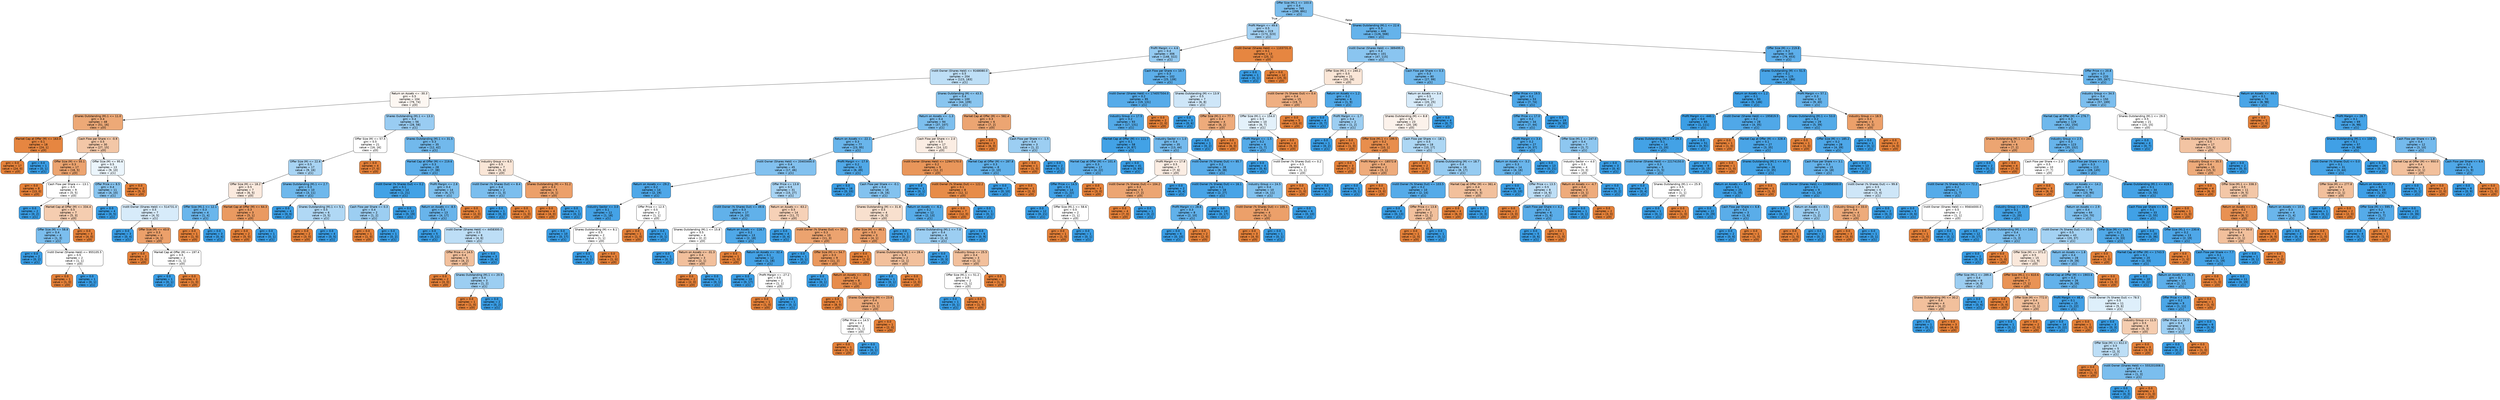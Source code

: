 digraph Tree {
node [shape=box, style="filled, rounded", color="black", fontname="helvetica"] ;
edge [fontname="helvetica"] ;
0 [label="Offer Size (M).1 <= 103.0\ngini = 0.4\nsamples = 765\nvalue = [299, 891]\nclass = y[1]", fillcolor="#7bbeee"] ;
1 [label="Profit Margin <= 49.6\ngini = 0.5\nsamples = 319\nvalue = [173, 323]\nclass = y[1]", fillcolor="#a3d1f3"] ;
0 -> 1 [labeldistance=2.5, labelangle=45, headlabel="True"] ;
2 [label="Profit Margin <= 4.6\ngini = 0.4\nsamples = 306\nvalue = [148, 322]\nclass = y[1]", fillcolor="#94caf1"] ;
1 -> 2 ;
3 [label="Instit Owner (Shares Held) <= 9168080.0\ngini = 0.5\nsamples = 204\nvalue = [123, 183]\nclass = y[1]", fillcolor="#bedff6"] ;
2 -> 3 ;
4 [label="Return on Assets <= -30.3\ngini = 0.5\nsamples = 104\nvalue = [79, 74]\nclass = y[0]", fillcolor="#fdf7f2"] ;
3 -> 4 ;
5 [label="Shares Outstanding (M).1 <= 11.0\ngini = 0.4\nsamples = 48\nvalue = [51, 16]\nclass = y[0]", fillcolor="#eda977"] ;
4 -> 5 ;
6 [label="Market Cap at Offer (M) <= 163.0\ngini = 0.1\nsamples = 18\nvalue = [24, 1]\nclass = y[0]", fillcolor="#e68641"] ;
5 -> 6 ;
7 [label="gini = 0.0\nsamples = 17\nvalue = [24, 0]\nclass = y[0]", fillcolor="#e58139"] ;
6 -> 7 ;
8 [label="gini = 0.0\nsamples = 1\nvalue = [0, 1]\nclass = y[1]", fillcolor="#399de5"] ;
6 -> 8 ;
9 [label="Cash Flow per Share <= -0.9\ngini = 0.5\nsamples = 30\nvalue = [27, 15]\nclass = y[0]", fillcolor="#f3c7a7"] ;
5 -> 9 ;
10 [label="Offer Size (M) <= 55.1\ngini = 0.3\nsamples = 17\nvalue = [18, 5]\nclass = y[0]", fillcolor="#eca470"] ;
9 -> 10 ;
11 [label="gini = 0.0\nsamples = 8\nvalue = [13, 0]\nclass = y[0]", fillcolor="#e58139"] ;
10 -> 11 ;
12 [label="Cash Flow per Share <= -13.1\ngini = 0.5\nsamples = 9\nvalue = [5, 5]\nclass = y[0]", fillcolor="#ffffff"] ;
10 -> 12 ;
13 [label="gini = 0.0\nsamples = 2\nvalue = [0, 2]\nclass = y[1]", fillcolor="#399de5"] ;
12 -> 13 ;
14 [label="Market Cap at Offer (M) <= 334.4\ngini = 0.5\nsamples = 7\nvalue = [5, 3]\nclass = y[0]", fillcolor="#f5cdb0"] ;
12 -> 14 ;
15 [label="Offer Size (M) <= 58.8\ngini = 0.4\nsamples = 4\nvalue = [1, 3]\nclass = y[1]", fillcolor="#7bbeee"] ;
14 -> 15 ;
16 [label="gini = 0.0\nsamples = 2\nvalue = [0, 2]\nclass = y[1]", fillcolor="#399de5"] ;
15 -> 16 ;
17 [label="Instit Owner (Shares Held) <= 955105.5\ngini = 0.5\nsamples = 2\nvalue = [1, 1]\nclass = y[0]", fillcolor="#ffffff"] ;
15 -> 17 ;
18 [label="gini = 0.0\nsamples = 1\nvalue = [1, 0]\nclass = y[0]", fillcolor="#e58139"] ;
17 -> 18 ;
19 [label="gini = 0.0\nsamples = 1\nvalue = [0, 1]\nclass = y[1]", fillcolor="#399de5"] ;
17 -> 19 ;
20 [label="gini = 0.0\nsamples = 3\nvalue = [4, 0]\nclass = y[0]", fillcolor="#e58139"] ;
14 -> 20 ;
21 [label="Offer Size (M) <= 95.6\ngini = 0.5\nsamples = 13\nvalue = [9, 10]\nclass = y[1]", fillcolor="#ebf5fc"] ;
9 -> 21 ;
22 [label="Offer Price <= 8.5\ngini = 0.4\nsamples = 11\nvalue = [4, 10]\nclass = y[1]", fillcolor="#88c4ef"] ;
21 -> 22 ;
23 [label="gini = 0.0\nsamples = 4\nvalue = [0, 5]\nclass = y[1]", fillcolor="#399de5"] ;
22 -> 23 ;
24 [label="Instit Owner (Shares Held) <= 514731.0\ngini = 0.5\nsamples = 7\nvalue = [4, 5]\nclass = y[1]", fillcolor="#d7ebfa"] ;
22 -> 24 ;
25 [label="gini = 0.0\nsamples = 3\nvalue = [0, 4]\nclass = y[1]", fillcolor="#399de5"] ;
24 -> 25 ;
26 [label="Offer Size (M) <= 43.0\ngini = 0.3\nsamples = 4\nvalue = [4, 1]\nclass = y[0]", fillcolor="#eca06a"] ;
24 -> 26 ;
27 [label="gini = 0.0\nsamples = 2\nvalue = [3, 0]\nclass = y[0]", fillcolor="#e58139"] ;
26 -> 27 ;
28 [label="Market Cap at Offer (M) <= 197.4\ngini = 0.5\nsamples = 2\nvalue = [1, 1]\nclass = y[0]", fillcolor="#ffffff"] ;
26 -> 28 ;
29 [label="gini = 0.0\nsamples = 1\nvalue = [0, 1]\nclass = y[1]", fillcolor="#399de5"] ;
28 -> 29 ;
30 [label="gini = 0.0\nsamples = 1\nvalue = [1, 0]\nclass = y[0]", fillcolor="#e58139"] ;
28 -> 30 ;
31 [label="gini = 0.0\nsamples = 2\nvalue = [5, 0]\nclass = y[0]", fillcolor="#e58139"] ;
21 -> 31 ;
32 [label="Shares Outstanding (M).1 <= 13.3\ngini = 0.4\nsamples = 56\nvalue = [28, 58]\nclass = y[1]", fillcolor="#99ccf2"] ;
4 -> 32 ;
33 [label="Offer Size (M) <= 57.5\ngini = 0.5\nsamples = 21\nvalue = [16, 16]\nclass = y[0]", fillcolor="#ffffff"] ;
32 -> 33 ;
34 [label="Offer Size (M) <= 22.6\ngini = 0.5\nsamples = 17\nvalue = [9, 16]\nclass = y[1]", fillcolor="#a8d4f4"] ;
33 -> 34 ;
35 [label="Offer Size (M) <= 18.2\ngini = 0.5\nsamples = 7\nvalue = [6, 5]\nclass = y[0]", fillcolor="#fbeade"] ;
34 -> 35 ;
36 [label="Offer Size (M).1 <= 12.1\ngini = 0.3\nsamples = 4\nvalue = [1, 4]\nclass = y[1]", fillcolor="#6ab6ec"] ;
35 -> 36 ;
37 [label="gini = 0.0\nsamples = 1\nvalue = [1, 0]\nclass = y[0]", fillcolor="#e58139"] ;
36 -> 37 ;
38 [label="gini = 0.0\nsamples = 3\nvalue = [0, 4]\nclass = y[1]", fillcolor="#399de5"] ;
36 -> 38 ;
39 [label="Market Cap at Offer (M) <= 64.3\ngini = 0.3\nsamples = 3\nvalue = [5, 1]\nclass = y[0]", fillcolor="#ea9a61"] ;
35 -> 39 ;
40 [label="gini = 0.0\nsamples = 2\nvalue = [5, 0]\nclass = y[0]", fillcolor="#e58139"] ;
39 -> 40 ;
41 [label="gini = 0.0\nsamples = 1\nvalue = [0, 1]\nclass = y[1]", fillcolor="#399de5"] ;
39 -> 41 ;
42 [label="Shares Outstanding (M).1 <= 2.7\ngini = 0.3\nsamples = 10\nvalue = [3, 11]\nclass = y[1]", fillcolor="#6fb8ec"] ;
34 -> 42 ;
43 [label="gini = 0.0\nsamples = 4\nvalue = [0, 6]\nclass = y[1]", fillcolor="#399de5"] ;
42 -> 43 ;
44 [label="Shares Outstanding (M).1 <= 5.1\ngini = 0.5\nsamples = 6\nvalue = [3, 5]\nclass = y[1]", fillcolor="#b0d8f5"] ;
42 -> 44 ;
45 [label="gini = 0.0\nsamples = 2\nvalue = [3, 0]\nclass = y[0]", fillcolor="#e58139"] ;
44 -> 45 ;
46 [label="gini = 0.0\nsamples = 4\nvalue = [0, 5]\nclass = y[1]", fillcolor="#399de5"] ;
44 -> 46 ;
47 [label="gini = 0.0\nsamples = 4\nvalue = [7, 0]\nclass = y[0]", fillcolor="#e58139"] ;
33 -> 47 ;
48 [label="Shares Outstanding (M).1 <= 31.5\ngini = 0.3\nsamples = 35\nvalue = [12, 42]\nclass = y[1]", fillcolor="#72b9ec"] ;
32 -> 48 ;
49 [label="Market Cap at Offer (M) <= 219.6\ngini = 0.3\nsamples = 28\nvalue = [7, 38]\nclass = y[1]", fillcolor="#5dafea"] ;
48 -> 49 ;
50 [label="Instit Owner (% Shares Out) <= 0.2\ngini = 0.1\nsamples = 14\nvalue = [1, 21]\nclass = y[1]", fillcolor="#42a2e6"] ;
49 -> 50 ;
51 [label="Cash Flow per Share <= 0.3\ngini = 0.4\nsamples = 2\nvalue = [1, 2]\nclass = y[1]", fillcolor="#9ccef2"] ;
50 -> 51 ;
52 [label="gini = 0.0\nsamples = 1\nvalue = [1, 0]\nclass = y[0]", fillcolor="#e58139"] ;
51 -> 52 ;
53 [label="gini = 0.0\nsamples = 1\nvalue = [0, 2]\nclass = y[1]", fillcolor="#399de5"] ;
51 -> 53 ;
54 [label="gini = 0.0\nsamples = 12\nvalue = [0, 19]\nclass = y[1]", fillcolor="#399de5"] ;
50 -> 54 ;
55 [label="Profit Margin <= 2.8\ngini = 0.4\nsamples = 14\nvalue = [6, 17]\nclass = y[1]", fillcolor="#7fc0ee"] ;
49 -> 55 ;
56 [label="Return on Assets <= -8.5\ngini = 0.3\nsamples = 13\nvalue = [4, 17]\nclass = y[1]", fillcolor="#68b4eb"] ;
55 -> 56 ;
57 [label="gini = 0.0\nsamples = 5\nvalue = [0, 11]\nclass = y[1]", fillcolor="#399de5"] ;
56 -> 57 ;
58 [label="Instit Owner (Shares Held) <= 4458300.0\ngini = 0.5\nsamples = 8\nvalue = [4, 6]\nclass = y[1]", fillcolor="#bddef6"] ;
56 -> 58 ;
59 [label="Offer Price <= 14.5\ngini = 0.4\nsamples = 5\nvalue = [4, 2]\nclass = y[0]", fillcolor="#f2c09c"] ;
58 -> 59 ;
60 [label="gini = 0.0\nsamples = 2\nvalue = [3, 0]\nclass = y[0]", fillcolor="#e58139"] ;
59 -> 60 ;
61 [label="Shares Outstanding (M).1 <= 20.9\ngini = 0.4\nsamples = 3\nvalue = [1, 2]\nclass = y[1]", fillcolor="#9ccef2"] ;
59 -> 61 ;
62 [label="gini = 0.0\nsamples = 1\nvalue = [1, 0]\nclass = y[0]", fillcolor="#e58139"] ;
61 -> 62 ;
63 [label="gini = 0.0\nsamples = 2\nvalue = [0, 2]\nclass = y[1]", fillcolor="#399de5"] ;
61 -> 63 ;
64 [label="gini = 0.0\nsamples = 3\nvalue = [0, 4]\nclass = y[1]", fillcolor="#399de5"] ;
58 -> 64 ;
65 [label="gini = 0.0\nsamples = 1\nvalue = [2, 0]\nclass = y[0]", fillcolor="#e58139"] ;
55 -> 65 ;
66 [label="Industry Group <= 6.5\ngini = 0.5\nsamples = 7\nvalue = [5, 4]\nclass = y[0]", fillcolor="#fae6d7"] ;
48 -> 66 ;
67 [label="Instit Owner (% Shares Out) <= 8.4\ngini = 0.4\nsamples = 2\nvalue = [1, 3]\nclass = y[1]", fillcolor="#7bbeee"] ;
66 -> 67 ;
68 [label="gini = 0.0\nsamples = 1\nvalue = [0, 3]\nclass = y[1]", fillcolor="#399de5"] ;
67 -> 68 ;
69 [label="gini = 0.0\nsamples = 1\nvalue = [1, 0]\nclass = y[0]", fillcolor="#e58139"] ;
67 -> 69 ;
70 [label="Shares Outstanding (M) <= 51.2\ngini = 0.3\nsamples = 5\nvalue = [4, 1]\nclass = y[0]", fillcolor="#eca06a"] ;
66 -> 70 ;
71 [label="gini = 0.0\nsamples = 4\nvalue = [4, 0]\nclass = y[0]", fillcolor="#e58139"] ;
70 -> 71 ;
72 [label="gini = 0.0\nsamples = 1\nvalue = [0, 1]\nclass = y[1]", fillcolor="#399de5"] ;
70 -> 72 ;
73 [label="Shares Outstanding (M) <= 43.5\ngini = 0.4\nsamples = 100\nvalue = [44, 109]\nclass = y[1]", fillcolor="#89c5ef"] ;
3 -> 73 ;
74 [label="Return on Assets <= -1.3\ngini = 0.4\nsamples = 94\nvalue = [37, 107]\nclass = y[1]", fillcolor="#7dbfee"] ;
73 -> 74 ;
75 [label="Return on Assets <= -22.1\ngini = 0.3\nsamples = 77\nvalue = [23, 95]\nclass = y[1]", fillcolor="#69b5eb"] ;
74 -> 75 ;
76 [label="Instit Owner (Shares Held) <= 20403400.0\ngini = 0.4\nsamples = 45\nvalue = [17, 46]\nclass = y[1]", fillcolor="#82c1ef"] ;
75 -> 76 ;
77 [label="Return on Assets <= -29.2\ngini = 0.2\nsamples = 14\nvalue = [2, 19]\nclass = y[1]", fillcolor="#4ea7e8"] ;
76 -> 77 ;
78 [label="Industry Sector <= 3.0\ngini = 0.1\nsamples = 12\nvalue = [1, 18]\nclass = y[1]", fillcolor="#44a2e6"] ;
77 -> 78 ;
79 [label="gini = 0.0\nsamples = 10\nvalue = [0, 17]\nclass = y[1]", fillcolor="#399de5"] ;
78 -> 79 ;
80 [label="Shares Outstanding (M) <= 8.1\ngini = 0.5\nsamples = 2\nvalue = [1, 1]\nclass = y[0]", fillcolor="#ffffff"] ;
78 -> 80 ;
81 [label="gini = 0.0\nsamples = 1\nvalue = [0, 1]\nclass = y[1]", fillcolor="#399de5"] ;
80 -> 81 ;
82 [label="gini = 0.0\nsamples = 1\nvalue = [1, 0]\nclass = y[0]", fillcolor="#e58139"] ;
80 -> 82 ;
83 [label="Offer Price <= 12.5\ngini = 0.5\nsamples = 2\nvalue = [1, 1]\nclass = y[0]", fillcolor="#ffffff"] ;
77 -> 83 ;
84 [label="gini = 0.0\nsamples = 1\nvalue = [1, 0]\nclass = y[0]", fillcolor="#e58139"] ;
83 -> 84 ;
85 [label="gini = 0.0\nsamples = 1\nvalue = [0, 1]\nclass = y[1]", fillcolor="#399de5"] ;
83 -> 85 ;
86 [label="Offer Price <= 13.8\ngini = 0.5\nsamples = 31\nvalue = [15, 27]\nclass = y[1]", fillcolor="#a7d3f3"] ;
76 -> 86 ;
87 [label="Instit Owner (% Shares Out) <= 49.6\ngini = 0.3\nsamples = 17\nvalue = [4, 20]\nclass = y[1]", fillcolor="#61b1ea"] ;
86 -> 87 ;
88 [label="Shares Outstanding (M).1 <= 15.8\ngini = 0.5\nsamples = 4\nvalue = [2, 2]\nclass = y[0]", fillcolor="#ffffff"] ;
87 -> 88 ;
89 [label="gini = 0.0\nsamples = 1\nvalue = [0, 1]\nclass = y[1]", fillcolor="#399de5"] ;
88 -> 89 ;
90 [label="Return on Assets <= -31.3\ngini = 0.4\nsamples = 3\nvalue = [2, 1]\nclass = y[0]", fillcolor="#f2c09c"] ;
88 -> 90 ;
91 [label="gini = 0.0\nsamples = 2\nvalue = [2, 0]\nclass = y[0]", fillcolor="#e58139"] ;
90 -> 91 ;
92 [label="gini = 0.0\nsamples = 1\nvalue = [0, 1]\nclass = y[1]", fillcolor="#399de5"] ;
90 -> 92 ;
93 [label="Return on Assets <= -116.7\ngini = 0.2\nsamples = 13\nvalue = [2, 18]\nclass = y[1]", fillcolor="#4fa8e8"] ;
87 -> 93 ;
94 [label="gini = 0.0\nsamples = 1\nvalue = [1, 0]\nclass = y[0]", fillcolor="#e58139"] ;
93 -> 94 ;
95 [label="Return on Assets <= -32.4\ngini = 0.1\nsamples = 12\nvalue = [1, 18]\nclass = y[1]", fillcolor="#44a2e6"] ;
93 -> 95 ;
96 [label="gini = 0.0\nsamples = 10\nvalue = [0, 17]\nclass = y[1]", fillcolor="#399de5"] ;
95 -> 96 ;
97 [label="Profit Margin <= -27.2\ngini = 0.5\nsamples = 2\nvalue = [1, 1]\nclass = y[0]", fillcolor="#ffffff"] ;
95 -> 97 ;
98 [label="gini = 0.0\nsamples = 1\nvalue = [1, 0]\nclass = y[0]", fillcolor="#e58139"] ;
97 -> 98 ;
99 [label="gini = 0.0\nsamples = 1\nvalue = [0, 1]\nclass = y[1]", fillcolor="#399de5"] ;
97 -> 99 ;
100 [label="Return on Assets <= -63.2\ngini = 0.5\nsamples = 14\nvalue = [11, 7]\nclass = y[0]", fillcolor="#f6d1b7"] ;
86 -> 100 ;
101 [label="gini = 0.0\nsamples = 4\nvalue = [0, 4]\nclass = y[1]", fillcolor="#399de5"] ;
100 -> 101 ;
102 [label="Instit Owner (% Shares Out) <= 39.2\ngini = 0.3\nsamples = 10\nvalue = [11, 3]\nclass = y[0]", fillcolor="#eca36f"] ;
100 -> 102 ;
103 [label="gini = 0.0\nsamples = 1\nvalue = [0, 1]\nclass = y[1]", fillcolor="#399de5"] ;
102 -> 103 ;
104 [label="Offer Size (M) <= 54.7\ngini = 0.3\nsamples = 9\nvalue = [11, 2]\nclass = y[0]", fillcolor="#ea985d"] ;
102 -> 104 ;
105 [label="gini = 0.0\nsamples = 1\nvalue = [0, 1]\nclass = y[1]", fillcolor="#399de5"] ;
104 -> 105 ;
106 [label="Return on Assets <= -28.2\ngini = 0.2\nsamples = 8\nvalue = [11, 1]\nclass = y[0]", fillcolor="#e78c4b"] ;
104 -> 106 ;
107 [label="gini = 0.0\nsamples = 5\nvalue = [8, 0]\nclass = y[0]", fillcolor="#e58139"] ;
106 -> 107 ;
108 [label="Shares Outstanding (M) <= 23.6\ngini = 0.4\nsamples = 3\nvalue = [3, 1]\nclass = y[0]", fillcolor="#eeab7b"] ;
106 -> 108 ;
109 [label="Offer Price <= 14.5\ngini = 0.5\nsamples = 2\nvalue = [1, 1]\nclass = y[0]", fillcolor="#ffffff"] ;
108 -> 109 ;
110 [label="gini = 0.0\nsamples = 1\nvalue = [1, 0]\nclass = y[0]", fillcolor="#e58139"] ;
109 -> 110 ;
111 [label="gini = 0.0\nsamples = 1\nvalue = [0, 1]\nclass = y[1]", fillcolor="#399de5"] ;
109 -> 111 ;
112 [label="gini = 0.0\nsamples = 1\nvalue = [2, 0]\nclass = y[0]", fillcolor="#e58139"] ;
108 -> 112 ;
113 [label="Profit Margin <= -17.9\ngini = 0.2\nsamples = 32\nvalue = [6, 49]\nclass = y[1]", fillcolor="#51a9e8"] ;
75 -> 113 ;
114 [label="gini = 0.0\nsamples = 16\nvalue = [0, 33]\nclass = y[1]", fillcolor="#399de5"] ;
113 -> 114 ;
115 [label="Cash Flow per Share <= -0.1\ngini = 0.4\nsamples = 16\nvalue = [6, 16]\nclass = y[1]", fillcolor="#83c2ef"] ;
113 -> 115 ;
116 [label="Shares Outstanding (M) <= 31.8\ngini = 0.5\nsamples = 4\nvalue = [4, 3]\nclass = y[0]", fillcolor="#f8e0ce"] ;
115 -> 116 ;
117 [label="Offer Size (M) <= 46.1\ngini = 0.3\nsamples = 3\nvalue = [4, 1]\nclass = y[0]", fillcolor="#eca06a"] ;
116 -> 117 ;
118 [label="gini = 0.0\nsamples = 1\nvalue = [2, 0]\nclass = y[0]", fillcolor="#e58139"] ;
117 -> 118 ;
119 [label="Shares Outstanding (M).1 <= 28.4\ngini = 0.4\nsamples = 2\nvalue = [2, 1]\nclass = y[0]", fillcolor="#f2c09c"] ;
117 -> 119 ;
120 [label="gini = 0.0\nsamples = 1\nvalue = [0, 1]\nclass = y[1]", fillcolor="#399de5"] ;
119 -> 120 ;
121 [label="gini = 0.0\nsamples = 1\nvalue = [2, 0]\nclass = y[0]", fillcolor="#e58139"] ;
119 -> 121 ;
122 [label="gini = 0.0\nsamples = 1\nvalue = [0, 2]\nclass = y[1]", fillcolor="#399de5"] ;
116 -> 122 ;
123 [label="Return on Assets <= -6.2\ngini = 0.2\nsamples = 12\nvalue = [2, 13]\nclass = y[1]", fillcolor="#57ace9"] ;
115 -> 123 ;
124 [label="Shares Outstanding (M).1 <= 7.0\ngini = 0.4\nsamples = 6\nvalue = [2, 4]\nclass = y[1]", fillcolor="#9ccef2"] ;
123 -> 124 ;
125 [label="gini = 0.0\nsamples = 3\nvalue = [0, 3]\nclass = y[1]", fillcolor="#399de5"] ;
124 -> 125 ;
126 [label="Industry Group <= 25.5\ngini = 0.4\nsamples = 3\nvalue = [2, 1]\nclass = y[0]", fillcolor="#f2c09c"] ;
124 -> 126 ;
127 [label="Offer Size (M).1 <= 51.2\ngini = 0.5\nsamples = 2\nvalue = [1, 1]\nclass = y[0]", fillcolor="#ffffff"] ;
126 -> 127 ;
128 [label="gini = 0.0\nsamples = 1\nvalue = [0, 1]\nclass = y[1]", fillcolor="#399de5"] ;
127 -> 128 ;
129 [label="gini = 0.0\nsamples = 1\nvalue = [1, 0]\nclass = y[0]", fillcolor="#e58139"] ;
127 -> 129 ;
130 [label="gini = 0.0\nsamples = 1\nvalue = [1, 0]\nclass = y[0]", fillcolor="#e58139"] ;
126 -> 130 ;
131 [label="gini = 0.0\nsamples = 6\nvalue = [0, 9]\nclass = y[1]", fillcolor="#399de5"] ;
123 -> 131 ;
132 [label="Cash Flow per Share <= 2.0\ngini = 0.5\nsamples = 17\nvalue = [14, 12]\nclass = y[0]", fillcolor="#fbede3"] ;
74 -> 132 ;
133 [label="Instit Owner (Shares Held) <= 12947170.0\ngini = 0.2\nsamples = 9\nvalue = [12, 2]\nclass = y[0]", fillcolor="#e9965a"] ;
132 -> 133 ;
134 [label="gini = 0.0\nsamples = 1\nvalue = [0, 1]\nclass = y[1]", fillcolor="#399de5"] ;
133 -> 134 ;
135 [label="Instit Owner (% Shares Out) <= 122.2\ngini = 0.1\nsamples = 8\nvalue = [12, 1]\nclass = y[0]", fillcolor="#e78c49"] ;
133 -> 135 ;
136 [label="gini = 0.0\nsamples = 7\nvalue = [12, 0]\nclass = y[0]", fillcolor="#e58139"] ;
135 -> 136 ;
137 [label="gini = 0.0\nsamples = 1\nvalue = [0, 1]\nclass = y[1]", fillcolor="#399de5"] ;
135 -> 137 ;
138 [label="Market Cap at Offer (M) <= 287.8\ngini = 0.3\nsamples = 8\nvalue = [2, 10]\nclass = y[1]", fillcolor="#61b1ea"] ;
132 -> 138 ;
139 [label="gini = 0.0\nsamples = 7\nvalue = [0, 10]\nclass = y[1]", fillcolor="#399de5"] ;
138 -> 139 ;
140 [label="gini = 0.0\nsamples = 1\nvalue = [2, 0]\nclass = y[0]", fillcolor="#e58139"] ;
138 -> 140 ;
141 [label="Market Cap at Offer (M) <= 582.4\ngini = 0.3\nsamples = 6\nvalue = [7, 2]\nclass = y[0]", fillcolor="#eca572"] ;
73 -> 141 ;
142 [label="gini = 0.0\nsamples = 3\nvalue = [6, 0]\nclass = y[0]", fillcolor="#e58139"] ;
141 -> 142 ;
143 [label="Cash Flow per Share <= -1.5\ngini = 0.4\nsamples = 3\nvalue = [1, 2]\nclass = y[1]", fillcolor="#9ccef2"] ;
141 -> 143 ;
144 [label="gini = 0.0\nsamples = 1\nvalue = [1, 0]\nclass = y[0]", fillcolor="#e58139"] ;
143 -> 144 ;
145 [label="gini = 0.0\nsamples = 2\nvalue = [0, 2]\nclass = y[1]", fillcolor="#399de5"] ;
143 -> 145 ;
146 [label="Cash Flow per Share <= 10.7\ngini = 0.3\nsamples = 102\nvalue = [25, 139]\nclass = y[1]", fillcolor="#5dafea"] ;
2 -> 146 ;
147 [label="Instit Owner (Shares Held) <= 174057504.0\ngini = 0.2\nsamples = 95\nvalue = [19, 131]\nclass = y[1]", fillcolor="#56abe9"] ;
146 -> 147 ;
148 [label="Industry Group <= 17.5\ngini = 0.2\nsamples = 93\nvalue = [17, 131]\nclass = y[1]", fillcolor="#53aae8"] ;
147 -> 148 ;
149 [label="Market Cap at Offer (M) <= 111.7\ngini = 0.1\nsamples = 58\nvalue = [4, 87]\nclass = y[1]", fillcolor="#42a2e6"] ;
148 -> 149 ;
150 [label="Market Cap at Offer (M) <= 101.4\ngini = 0.3\nsamples = 17\nvalue = [4, 22]\nclass = y[1]", fillcolor="#5dafea"] ;
149 -> 150 ;
151 [label="Offer Price <= 14.5\ngini = 0.1\nsamples = 14\nvalue = [1, 22]\nclass = y[1]", fillcolor="#42a1e6"] ;
150 -> 151 ;
152 [label="gini = 0.0\nsamples = 12\nvalue = [0, 21]\nclass = y[1]", fillcolor="#399de5"] ;
151 -> 152 ;
153 [label="Offer Size (M).1 <= 58.6\ngini = 0.5\nsamples = 2\nvalue = [1, 1]\nclass = y[0]", fillcolor="#ffffff"] ;
151 -> 153 ;
154 [label="gini = 0.0\nsamples = 1\nvalue = [1, 0]\nclass = y[0]", fillcolor="#e58139"] ;
153 -> 154 ;
155 [label="gini = 0.0\nsamples = 1\nvalue = [0, 1]\nclass = y[1]", fillcolor="#399de5"] ;
153 -> 155 ;
156 [label="gini = 0.0\nsamples = 3\nvalue = [3, 0]\nclass = y[0]", fillcolor="#e58139"] ;
150 -> 156 ;
157 [label="gini = 0.0\nsamples = 41\nvalue = [0, 65]\nclass = y[1]", fillcolor="#399de5"] ;
149 -> 157 ;
158 [label="Industry Sector <= 1.0\ngini = 0.4\nsamples = 35\nvalue = [13, 44]\nclass = y[1]", fillcolor="#74baed"] ;
148 -> 158 ;
159 [label="Profit Margin <= 17.8\ngini = 0.5\nsamples = 7\nvalue = [7, 6]\nclass = y[0]", fillcolor="#fbede3"] ;
158 -> 159 ;
160 [label="Instit Owner (% Shares Out) <= 104.2\ngini = 0.3\nsamples = 5\nvalue = [7, 2]\nclass = y[0]", fillcolor="#eca572"] ;
159 -> 160 ;
161 [label="gini = 0.0\nsamples = 4\nvalue = [7, 0]\nclass = y[0]", fillcolor="#e58139"] ;
160 -> 161 ;
162 [label="gini = 0.0\nsamples = 1\nvalue = [0, 2]\nclass = y[1]", fillcolor="#399de5"] ;
160 -> 162 ;
163 [label="gini = 0.0\nsamples = 2\nvalue = [0, 4]\nclass = y[1]", fillcolor="#399de5"] ;
159 -> 163 ;
164 [label="Instit Owner (% Shares Out) <= 85.7\ngini = 0.2\nsamples = 28\nvalue = [6, 38]\nclass = y[1]", fillcolor="#58ace9"] ;
158 -> 164 ;
165 [label="Instit Owner (% Shares Out) <= 16.1\ngini = 0.1\nsamples = 18\nvalue = [2, 27]\nclass = y[1]", fillcolor="#48a4e7"] ;
164 -> 165 ;
166 [label="Profit Margin <= 28.6\ngini = 0.3\nsamples = 8\nvalue = [2, 10]\nclass = y[1]", fillcolor="#61b1ea"] ;
165 -> 166 ;
167 [label="gini = 0.0\nsamples = 6\nvalue = [0, 10]\nclass = y[1]", fillcolor="#399de5"] ;
166 -> 167 ;
168 [label="gini = 0.0\nsamples = 2\nvalue = [2, 0]\nclass = y[0]", fillcolor="#e58139"] ;
166 -> 168 ;
169 [label="gini = 0.0\nsamples = 10\nvalue = [0, 17]\nclass = y[1]", fillcolor="#399de5"] ;
165 -> 169 ;
170 [label="Industry Group <= 24.5\ngini = 0.4\nsamples = 10\nvalue = [4, 11]\nclass = y[1]", fillcolor="#81c1ee"] ;
164 -> 170 ;
171 [label="Instit Owner (% Shares Out) <= 105.1\ngini = 0.3\nsamples = 4\nvalue = [4, 1]\nclass = y[0]", fillcolor="#eca06a"] ;
170 -> 171 ;
172 [label="gini = 0.0\nsamples = 3\nvalue = [4, 0]\nclass = y[0]", fillcolor="#e58139"] ;
171 -> 172 ;
173 [label="gini = 0.0\nsamples = 1\nvalue = [0, 1]\nclass = y[1]", fillcolor="#399de5"] ;
171 -> 173 ;
174 [label="gini = 0.0\nsamples = 6\nvalue = [0, 10]\nclass = y[1]", fillcolor="#399de5"] ;
170 -> 174 ;
175 [label="gini = 0.0\nsamples = 2\nvalue = [2, 0]\nclass = y[0]", fillcolor="#e58139"] ;
147 -> 175 ;
176 [label="Shares Outstanding (M) <= 13.9\ngini = 0.5\nsamples = 7\nvalue = [6, 8]\nclass = y[1]", fillcolor="#cee6f8"] ;
146 -> 176 ;
177 [label="gini = 0.0\nsamples = 3\nvalue = [0, 6]\nclass = y[1]", fillcolor="#399de5"] ;
176 -> 177 ;
178 [label="Offer Size (M).1 <= 77.7\ngini = 0.4\nsamples = 4\nvalue = [6, 2]\nclass = y[0]", fillcolor="#eeab7b"] ;
176 -> 178 ;
179 [label="gini = 0.0\nsamples = 1\nvalue = [0, 2]\nclass = y[1]", fillcolor="#399de5"] ;
178 -> 179 ;
180 [label="gini = 0.0\nsamples = 3\nvalue = [6, 0]\nclass = y[0]", fillcolor="#e58139"] ;
178 -> 180 ;
181 [label="Instit Owner (Shares Held) <= 1103731.0\ngini = 0.1\nsamples = 13\nvalue = [25, 1]\nclass = y[0]", fillcolor="#e68641"] ;
1 -> 181 ;
182 [label="gini = 0.0\nsamples = 1\nvalue = [0, 1]\nclass = y[1]", fillcolor="#399de5"] ;
181 -> 182 ;
183 [label="gini = 0.0\nsamples = 12\nvalue = [25, 0]\nclass = y[0]", fillcolor="#e58139"] ;
181 -> 183 ;
184 [label="Shares Outstanding (M).1 <= 22.6\ngini = 0.3\nsamples = 446\nvalue = [126, 568]\nclass = y[1]", fillcolor="#65b3eb"] ;
0 -> 184 [labeldistance=2.5, labelangle=-45, headlabel="False"] ;
185 [label="Instit Owner (Shares Held) <= 389499.0\ngini = 0.4\nsamples = 101\nvalue = [47, 115]\nclass = y[1]", fillcolor="#8ac5f0"] ;
184 -> 185 ;
186 [label="Offer Size (M).1 <= 240.2\ngini = 0.5\nsamples = 21\nvalue = [20, 16]\nclass = y[0]", fillcolor="#fae6d7"] ;
185 -> 186 ;
187 [label="Instit Owner (% Shares Out) <= 0.4\ngini = 0.4\nsamples = 15\nvalue = [19, 7]\nclass = y[0]", fillcolor="#efaf82"] ;
186 -> 187 ;
188 [label="Offer Size (M).1 <= 154.0\ngini = 0.5\nsamples = 10\nvalue = [6, 7]\nclass = y[1]", fillcolor="#e3f1fb"] ;
187 -> 188 ;
189 [label="Profit Margin <= -1.5\ngini = 0.2\nsamples = 6\nvalue = [1, 7]\nclass = y[1]", fillcolor="#55abe9"] ;
188 -> 189 ;
190 [label="gini = 0.0\nsamples = 4\nvalue = [0, 6]\nclass = y[1]", fillcolor="#399de5"] ;
189 -> 190 ;
191 [label="Instit Owner (% Shares Out) <= 0.2\ngini = 0.5\nsamples = 2\nvalue = [1, 1]\nclass = y[0]", fillcolor="#ffffff"] ;
189 -> 191 ;
192 [label="gini = 0.0\nsamples = 1\nvalue = [1, 0]\nclass = y[0]", fillcolor="#e58139"] ;
191 -> 192 ;
193 [label="gini = 0.0\nsamples = 1\nvalue = [0, 1]\nclass = y[1]", fillcolor="#399de5"] ;
191 -> 193 ;
194 [label="gini = 0.0\nsamples = 4\nvalue = [5, 0]\nclass = y[0]", fillcolor="#e58139"] ;
188 -> 194 ;
195 [label="gini = 0.0\nsamples = 5\nvalue = [13, 0]\nclass = y[0]", fillcolor="#e58139"] ;
187 -> 195 ;
196 [label="Return on Assets <= 1.2\ngini = 0.2\nsamples = 6\nvalue = [1, 9]\nclass = y[1]", fillcolor="#4fa8e8"] ;
186 -> 196 ;
197 [label="gini = 0.0\nsamples = 4\nvalue = [0, 7]\nclass = y[1]", fillcolor="#399de5"] ;
196 -> 197 ;
198 [label="Profit Margin <= -1.7\ngini = 0.4\nsamples = 2\nvalue = [1, 2]\nclass = y[1]", fillcolor="#9ccef2"] ;
196 -> 198 ;
199 [label="gini = 0.0\nsamples = 1\nvalue = [0, 2]\nclass = y[1]", fillcolor="#399de5"] ;
198 -> 199 ;
200 [label="gini = 0.0\nsamples = 1\nvalue = [1, 0]\nclass = y[0]", fillcolor="#e58139"] ;
198 -> 200 ;
201 [label="Cash Flow per Share <= 0.3\ngini = 0.3\nsamples = 80\nvalue = [27, 99]\nclass = y[1]", fillcolor="#6fb8ec"] ;
185 -> 201 ;
202 [label="Return on Assets <= 3.4\ngini = 0.5\nsamples = 27\nvalue = [20, 25]\nclass = y[1]", fillcolor="#d7ebfa"] ;
201 -> 202 ;
203 [label="Shares Outstanding (M) <= 8.8\ngini = 0.5\nsamples = 23\nvalue = [20, 18]\nclass = y[0]", fillcolor="#fcf2eb"] ;
202 -> 203 ;
204 [label="Offer Size (M).1 <= 199.5\ngini = 0.2\nsamples = 5\nvalue = [10, 1]\nclass = y[0]", fillcolor="#e88e4d"] ;
203 -> 204 ;
205 [label="gini = 0.0\nsamples = 3\nvalue = [7, 0]\nclass = y[0]", fillcolor="#e58139"] ;
204 -> 205 ;
206 [label="Profit Margin <= -18572.8\ngini = 0.4\nsamples = 2\nvalue = [3, 1]\nclass = y[0]", fillcolor="#eeab7b"] ;
204 -> 206 ;
207 [label="gini = 0.0\nsamples = 1\nvalue = [0, 1]\nclass = y[1]", fillcolor="#399de5"] ;
206 -> 207 ;
208 [label="gini = 0.0\nsamples = 1\nvalue = [3, 0]\nclass = y[0]", fillcolor="#e58139"] ;
206 -> 208 ;
209 [label="Cash Flow per Share <= -18.1\ngini = 0.5\nsamples = 18\nvalue = [10, 17]\nclass = y[1]", fillcolor="#add7f4"] ;
203 -> 209 ;
210 [label="gini = 0.0\nsamples = 2\nvalue = [2, 0]\nclass = y[0]", fillcolor="#e58139"] ;
209 -> 210 ;
211 [label="Shares Outstanding (M) <= 18.7\ngini = 0.4\nsamples = 16\nvalue = [8, 17]\nclass = y[1]", fillcolor="#96cbf1"] ;
209 -> 211 ;
212 [label="Instit Owner (% Shares Out) <= 103.5\ngini = 0.2\nsamples = 10\nvalue = [2, 14]\nclass = y[1]", fillcolor="#55abe9"] ;
211 -> 212 ;
213 [label="gini = 0.0\nsamples = 8\nvalue = [0, 13]\nclass = y[1]", fillcolor="#399de5"] ;
212 -> 213 ;
214 [label="Offer Price <= 13.8\ngini = 0.4\nsamples = 2\nvalue = [2, 1]\nclass = y[0]", fillcolor="#f2c09c"] ;
212 -> 214 ;
215 [label="gini = 0.0\nsamples = 1\nvalue = [2, 0]\nclass = y[0]", fillcolor="#e58139"] ;
214 -> 215 ;
216 [label="gini = 0.0\nsamples = 1\nvalue = [0, 1]\nclass = y[1]", fillcolor="#399de5"] ;
214 -> 216 ;
217 [label="Market Cap at Offer (M) <= 361.4\ngini = 0.4\nsamples = 6\nvalue = [6, 3]\nclass = y[0]", fillcolor="#f2c09c"] ;
211 -> 217 ;
218 [label="gini = 0.0\nsamples = 4\nvalue = [6, 0]\nclass = y[0]", fillcolor="#e58139"] ;
217 -> 218 ;
219 [label="gini = 0.0\nsamples = 2\nvalue = [0, 3]\nclass = y[1]", fillcolor="#399de5"] ;
217 -> 219 ;
220 [label="gini = 0.0\nsamples = 4\nvalue = [0, 7]\nclass = y[1]", fillcolor="#399de5"] ;
202 -> 220 ;
221 [label="Offer Price <= 19.5\ngini = 0.2\nsamples = 53\nvalue = [7, 74]\nclass = y[1]", fillcolor="#4ca6e7"] ;
201 -> 221 ;
222 [label="Offer Price <= 17.0\ngini = 0.2\nsamples = 34\nvalue = [7, 44]\nclass = y[1]", fillcolor="#58ade9"] ;
221 -> 222 ;
223 [label="Profit Margin <= 3.4\ngini = 0.2\nsamples = 27\nvalue = [4, 37]\nclass = y[1]", fillcolor="#4ea8e8"] ;
222 -> 223 ;
224 [label="Return on Assets <= -3.2\ngini = 0.3\nsamples = 14\nvalue = [4, 16]\nclass = y[1]", fillcolor="#6ab6ec"] ;
223 -> 224 ;
225 [label="gini = 0.0\nsamples = 6\nvalue = [0, 10]\nclass = y[1]", fillcolor="#399de5"] ;
224 -> 225 ;
226 [label="Offer Price <= 13.5\ngini = 0.5\nsamples = 8\nvalue = [4, 6]\nclass = y[1]", fillcolor="#bddef6"] ;
224 -> 226 ;
227 [label="gini = 0.0\nsamples = 2\nvalue = [3, 0]\nclass = y[0]", fillcolor="#e58139"] ;
226 -> 227 ;
228 [label="Cash Flow per Share <= 4.2\ngini = 0.2\nsamples = 6\nvalue = [1, 6]\nclass = y[1]", fillcolor="#5aade9"] ;
226 -> 228 ;
229 [label="gini = 0.0\nsamples = 5\nvalue = [0, 6]\nclass = y[1]", fillcolor="#399de5"] ;
228 -> 229 ;
230 [label="gini = 0.0\nsamples = 1\nvalue = [1, 0]\nclass = y[0]", fillcolor="#e58139"] ;
228 -> 230 ;
231 [label="gini = 0.0\nsamples = 13\nvalue = [0, 21]\nclass = y[1]", fillcolor="#399de5"] ;
223 -> 231 ;
232 [label="Offer Size (M).1 <= 247.0\ngini = 0.4\nsamples = 7\nvalue = [3, 7]\nclass = y[1]", fillcolor="#8ec7f0"] ;
222 -> 232 ;
233 [label="Industry Sector <= 4.0\ngini = 0.5\nsamples = 4\nvalue = [3, 3]\nclass = y[0]", fillcolor="#ffffff"] ;
232 -> 233 ;
234 [label="Return on Assets <= -4.7\ngini = 0.4\nsamples = 3\nvalue = [3, 1]\nclass = y[0]", fillcolor="#eeab7b"] ;
233 -> 234 ;
235 [label="gini = 0.0\nsamples = 1\nvalue = [0, 1]\nclass = y[1]", fillcolor="#399de5"] ;
234 -> 235 ;
236 [label="gini = 0.0\nsamples = 2\nvalue = [3, 0]\nclass = y[0]", fillcolor="#e58139"] ;
234 -> 236 ;
237 [label="gini = 0.0\nsamples = 1\nvalue = [0, 2]\nclass = y[1]", fillcolor="#399de5"] ;
233 -> 237 ;
238 [label="gini = 0.0\nsamples = 3\nvalue = [0, 4]\nclass = y[1]", fillcolor="#399de5"] ;
232 -> 238 ;
239 [label="gini = 0.0\nsamples = 19\nvalue = [0, 30]\nclass = y[1]", fillcolor="#399de5"] ;
221 -> 239 ;
240 [label="Offer Size (M) <= 219.8\ngini = 0.3\nsamples = 345\nvalue = [79, 453]\nclass = y[1]", fillcolor="#5caeea"] ;
184 -> 240 ;
241 [label="Shares Outstanding (M) <= 51.5\ngini = 0.1\nsamples = 125\nvalue = [14, 186]\nclass = y[1]", fillcolor="#48a4e7"] ;
240 -> 241 ;
242 [label="Return on Assets <= 1.2\ngini = 0.1\nsamples = 93\nvalue = [5, 146]\nclass = y[1]", fillcolor="#40a0e6"] ;
241 -> 242 ;
243 [label="Profit Margin <= -440.1\ngini = 0.0\nsamples = 65\nvalue = [1, 111]\nclass = y[1]", fillcolor="#3b9ee5"] ;
242 -> 243 ;
244 [label="Shares Outstanding (M).1 <= 29.3\ngini = 0.1\nsamples = 14\nvalue = [1, 20]\nclass = y[1]", fillcolor="#43a2e6"] ;
243 -> 244 ;
245 [label="Instit Owner (Shares Held) <= 22174150.0\ngini = 0.3\nsamples = 5\nvalue = [1, 5]\nclass = y[1]", fillcolor="#61b1ea"] ;
244 -> 245 ;
246 [label="gini = 0.0\nsamples = 3\nvalue = [0, 4]\nclass = y[1]", fillcolor="#399de5"] ;
245 -> 246 ;
247 [label="Shares Outstanding (M).1 <= 25.9\ngini = 0.5\nsamples = 2\nvalue = [1, 1]\nclass = y[0]", fillcolor="#ffffff"] ;
245 -> 247 ;
248 [label="gini = 0.0\nsamples = 1\nvalue = [0, 1]\nclass = y[1]", fillcolor="#399de5"] ;
247 -> 248 ;
249 [label="gini = 0.0\nsamples = 1\nvalue = [1, 0]\nclass = y[0]", fillcolor="#e58139"] ;
247 -> 249 ;
250 [label="gini = 0.0\nsamples = 9\nvalue = [0, 15]\nclass = y[1]", fillcolor="#399de5"] ;
244 -> 250 ;
251 [label="gini = 0.0\nsamples = 51\nvalue = [0, 91]\nclass = y[1]", fillcolor="#399de5"] ;
243 -> 251 ;
252 [label="Instit Owner (Shares Held) <= 195819.5\ngini = 0.2\nsamples = 28\nvalue = [4, 35]\nclass = y[1]", fillcolor="#50a8e8"] ;
242 -> 252 ;
253 [label="gini = 0.0\nsamples = 1\nvalue = [1, 0]\nclass = y[0]", fillcolor="#e58139"] ;
252 -> 253 ;
254 [label="Market Cap at Offer (M) <= 328.4\ngini = 0.1\nsamples = 27\nvalue = [3, 35]\nclass = y[1]", fillcolor="#4aa5e7"] ;
252 -> 254 ;
255 [label="gini = 0.0\nsamples = 1\nvalue = [1, 0]\nclass = y[0]", fillcolor="#e58139"] ;
254 -> 255 ;
256 [label="Shares Outstanding (M).1 <= 45.7\ngini = 0.1\nsamples = 26\nvalue = [2, 35]\nclass = y[1]", fillcolor="#44a3e6"] ;
254 -> 256 ;
257 [label="Return on Assets <= 14.9\ngini = 0.1\nsamples = 25\nvalue = [1, 35]\nclass = y[1]", fillcolor="#3fa0e6"] ;
256 -> 257 ;
258 [label="gini = 0.0\nsamples = 22\nvalue = [0, 29]\nclass = y[1]", fillcolor="#399de5"] ;
257 -> 258 ;
259 [label="Cash Flow per Share <= 6.8\ngini = 0.2\nsamples = 3\nvalue = [1, 6]\nclass = y[1]", fillcolor="#5aade9"] ;
257 -> 259 ;
260 [label="gini = 0.0\nsamples = 2\nvalue = [0, 6]\nclass = y[1]", fillcolor="#399de5"] ;
259 -> 260 ;
261 [label="gini = 0.0\nsamples = 1\nvalue = [1, 0]\nclass = y[0]", fillcolor="#e58139"] ;
259 -> 261 ;
262 [label="gini = 0.0\nsamples = 1\nvalue = [1, 0]\nclass = y[0]", fillcolor="#e58139"] ;
256 -> 262 ;
263 [label="Profit Margin <= 57.1\ngini = 0.3\nsamples = 32\nvalue = [9, 40]\nclass = y[1]", fillcolor="#66b3eb"] ;
241 -> 263 ;
264 [label="Shares Outstanding (M).1 <= 53.0\ngini = 0.2\nsamples = 29\nvalue = [5, 39]\nclass = y[1]", fillcolor="#52aae8"] ;
263 -> 264 ;
265 [label="gini = 0.0\nsamples = 1\nvalue = [1, 0]\nclass = y[0]", fillcolor="#e58139"] ;
264 -> 265 ;
266 [label="Offer Size (M) <= 185.2\ngini = 0.2\nsamples = 28\nvalue = [4, 39]\nclass = y[1]", fillcolor="#4da7e8"] ;
264 -> 266 ;
267 [label="Cash Flow per Share <= 3.1\ngini = 0.3\nsamples = 15\nvalue = [4, 18]\nclass = y[1]", fillcolor="#65b3eb"] ;
266 -> 267 ;
268 [label="Instit Owner (Shares Held) <= 130856500.0\ngini = 0.1\nsamples = 9\nvalue = [1, 14]\nclass = y[1]", fillcolor="#47a4e7"] ;
267 -> 268 ;
269 [label="gini = 0.0\nsamples = 7\nvalue = [0, 12]\nclass = y[1]", fillcolor="#399de5"] ;
268 -> 269 ;
270 [label="Return on Assets <= 0.5\ngini = 0.4\nsamples = 2\nvalue = [1, 2]\nclass = y[1]", fillcolor="#9ccef2"] ;
268 -> 270 ;
271 [label="gini = 0.0\nsamples = 1\nvalue = [1, 0]\nclass = y[0]", fillcolor="#e58139"] ;
270 -> 271 ;
272 [label="gini = 0.0\nsamples = 1\nvalue = [0, 2]\nclass = y[1]", fillcolor="#399de5"] ;
270 -> 272 ;
273 [label="Instit Owner (% Shares Out) <= 99.8\ngini = 0.5\nsamples = 6\nvalue = [3, 4]\nclass = y[1]", fillcolor="#cee6f8"] ;
267 -> 273 ;
274 [label="Industry Group <= 33.0\ngini = 0.4\nsamples = 4\nvalue = [3, 1]\nclass = y[0]", fillcolor="#eeab7b"] ;
273 -> 274 ;
275 [label="gini = 0.0\nsamples = 3\nvalue = [3, 0]\nclass = y[0]", fillcolor="#e58139"] ;
274 -> 275 ;
276 [label="gini = 0.0\nsamples = 1\nvalue = [0, 1]\nclass = y[1]", fillcolor="#399de5"] ;
274 -> 276 ;
277 [label="gini = 0.0\nsamples = 2\nvalue = [0, 3]\nclass = y[1]", fillcolor="#399de5"] ;
273 -> 277 ;
278 [label="gini = 0.0\nsamples = 13\nvalue = [0, 21]\nclass = y[1]", fillcolor="#399de5"] ;
266 -> 278 ;
279 [label="Industry Group <= 18.5\ngini = 0.3\nsamples = 3\nvalue = [4, 1]\nclass = y[0]", fillcolor="#eca06a"] ;
263 -> 279 ;
280 [label="gini = 0.0\nsamples = 1\nvalue = [0, 1]\nclass = y[1]", fillcolor="#399de5"] ;
279 -> 280 ;
281 [label="gini = 0.0\nsamples = 2\nvalue = [4, 0]\nclass = y[0]", fillcolor="#e58139"] ;
279 -> 281 ;
282 [label="Offer Price <= 20.8\ngini = 0.3\nsamples = 220\nvalue = [65, 267]\nclass = y[1]", fillcolor="#69b5eb"] ;
240 -> 282 ;
283 [label="Industry Group <= 34.5\ngini = 0.4\nsamples = 150\nvalue = [57, 169]\nclass = y[1]", fillcolor="#7cbeee"] ;
282 -> 283 ;
284 [label="Market Cap at Offer (M) <= 276.7\ngini = 0.3\nsamples = 129\nvalue = [42, 154]\nclass = y[1]", fillcolor="#6fb8ec"] ;
283 -> 284 ;
285 [label="Shares Outstanding (M).1 <= 24.0\ngini = 0.3\nsamples = 6\nvalue = [7, 2]\nclass = y[0]", fillcolor="#eca572"] ;
284 -> 285 ;
286 [label="gini = 0.0\nsamples = 2\nvalue = [0, 2]\nclass = y[1]", fillcolor="#399de5"] ;
285 -> 286 ;
287 [label="gini = 0.0\nsamples = 4\nvalue = [7, 0]\nclass = y[0]", fillcolor="#e58139"] ;
285 -> 287 ;
288 [label="Industry Group <= 2.5\ngini = 0.3\nsamples = 123\nvalue = [35, 152]\nclass = y[1]", fillcolor="#67b4eb"] ;
284 -> 288 ;
289 [label="Cash Flow per Share <= 2.3\ngini = 0.5\nsamples = 10\nvalue = [7, 7]\nclass = y[0]", fillcolor="#ffffff"] ;
288 -> 289 ;
290 [label="Instit Owner (% Shares Out) <= 72.2\ngini = 0.2\nsamples = 7\nvalue = [1, 7]\nclass = y[1]", fillcolor="#55abe9"] ;
289 -> 290 ;
291 [label="gini = 0.0\nsamples = 5\nvalue = [0, 6]\nclass = y[1]", fillcolor="#399de5"] ;
290 -> 291 ;
292 [label="Instit Owner (Shares Held) <= 95604000.0\ngini = 0.5\nsamples = 2\nvalue = [1, 1]\nclass = y[0]", fillcolor="#ffffff"] ;
290 -> 292 ;
293 [label="gini = 0.0\nsamples = 1\nvalue = [1, 0]\nclass = y[0]", fillcolor="#e58139"] ;
292 -> 293 ;
294 [label="gini = 0.0\nsamples = 1\nvalue = [0, 1]\nclass = y[1]", fillcolor="#399de5"] ;
292 -> 294 ;
295 [label="gini = 0.0\nsamples = 3\nvalue = [6, 0]\nclass = y[0]", fillcolor="#e58139"] ;
289 -> 295 ;
296 [label="Cash Flow per Share <= 2.5\ngini = 0.3\nsamples = 113\nvalue = [28, 145]\nclass = y[1]", fillcolor="#5fb0ea"] ;
288 -> 296 ;
297 [label="Return on Assets <= -14.2\ngini = 0.3\nsamples = 79\nvalue = [25, 90]\nclass = y[1]", fillcolor="#70b8ec"] ;
296 -> 297 ;
298 [label="Industry Group <= 25.0\ngini = 0.1\nsamples = 15\nvalue = [1, 20]\nclass = y[1]", fillcolor="#43a2e6"] ;
297 -> 298 ;
299 [label="gini = 0.0\nsamples = 12\nvalue = [0, 17]\nclass = y[1]", fillcolor="#399de5"] ;
298 -> 299 ;
300 [label="Shares Outstanding (M).1 <= 146.1\ngini = 0.4\nsamples = 3\nvalue = [1, 3]\nclass = y[1]", fillcolor="#7bbeee"] ;
298 -> 300 ;
301 [label="gini = 0.0\nsamples = 2\nvalue = [0, 3]\nclass = y[1]", fillcolor="#399de5"] ;
300 -> 301 ;
302 [label="gini = 0.0\nsamples = 1\nvalue = [1, 0]\nclass = y[0]", fillcolor="#e58139"] ;
300 -> 302 ;
303 [label="Return on Assets <= 2.9\ngini = 0.4\nsamples = 64\nvalue = [24, 70]\nclass = y[1]", fillcolor="#7dbfee"] ;
297 -> 303 ;
304 [label="Instit Owner (% Shares Out) <= 33.9\ngini = 0.5\nsamples = 43\nvalue = [20, 37]\nclass = y[1]", fillcolor="#a4d2f3"] ;
303 -> 304 ;
305 [label="Offer Size (M) <= 371.2\ngini = 0.5\nsamples = 15\nvalue = [11, 9]\nclass = y[0]", fillcolor="#fae8db"] ;
304 -> 305 ;
306 [label="Offer Size (M).1 <= 289.4\ngini = 0.4\nsamples = 8\nvalue = [4, 8]\nclass = y[1]", fillcolor="#9ccef2"] ;
305 -> 306 ;
307 [label="Shares Outstanding (M) <= 30.2\ngini = 0.4\nsamples = 4\nvalue = [4, 2]\nclass = y[0]", fillcolor="#f2c09c"] ;
306 -> 307 ;
308 [label="gini = 0.0\nsamples = 1\nvalue = [0, 2]\nclass = y[1]", fillcolor="#399de5"] ;
307 -> 308 ;
309 [label="gini = 0.0\nsamples = 3\nvalue = [4, 0]\nclass = y[0]", fillcolor="#e58139"] ;
307 -> 309 ;
310 [label="gini = 0.0\nsamples = 4\nvalue = [0, 6]\nclass = y[1]", fillcolor="#399de5"] ;
306 -> 310 ;
311 [label="Offer Size (M).1 <= 610.6\ngini = 0.2\nsamples = 7\nvalue = [7, 1]\nclass = y[0]", fillcolor="#e99355"] ;
305 -> 311 ;
312 [label="gini = 0.0\nsamples = 4\nvalue = [5, 0]\nclass = y[0]", fillcolor="#e58139"] ;
311 -> 312 ;
313 [label="Offer Size (M) <= 772.0\ngini = 0.4\nsamples = 3\nvalue = [2, 1]\nclass = y[0]", fillcolor="#f2c09c"] ;
311 -> 313 ;
314 [label="gini = 0.0\nsamples = 1\nvalue = [0, 1]\nclass = y[1]", fillcolor="#399de5"] ;
313 -> 314 ;
315 [label="gini = 0.0\nsamples = 2\nvalue = [2, 0]\nclass = y[0]", fillcolor="#e58139"] ;
313 -> 315 ;
316 [label="Return on Assets <= 1.8\ngini = 0.4\nsamples = 28\nvalue = [9, 28]\nclass = y[1]", fillcolor="#79bced"] ;
304 -> 316 ;
317 [label="Market Cap at Offer (M) <= 1903.6\ngini = 0.3\nsamples = 26\nvalue = [6, 28]\nclass = y[1]", fillcolor="#63b2eb"] ;
316 -> 317 ;
318 [label="Profit Margin <= 46.4\ngini = 0.1\nsamples = 15\nvalue = [1, 22]\nclass = y[1]", fillcolor="#42a1e6"] ;
317 -> 318 ;
319 [label="gini = 0.0\nsamples = 14\nvalue = [0, 22]\nclass = y[1]", fillcolor="#399de5"] ;
318 -> 319 ;
320 [label="gini = 0.0\nsamples = 1\nvalue = [1, 0]\nclass = y[0]", fillcolor="#e58139"] ;
318 -> 320 ;
321 [label="Instit Owner (% Shares Out) <= 78.5\ngini = 0.5\nsamples = 11\nvalue = [5, 6]\nclass = y[1]", fillcolor="#deeffb"] ;
317 -> 321 ;
322 [label="gini = 0.0\nsamples = 3\nvalue = [0, 3]\nclass = y[1]", fillcolor="#399de5"] ;
321 -> 322 ;
323 [label="Industry Group <= 11.5\ngini = 0.5\nsamples = 8\nvalue = [5, 3]\nclass = y[0]", fillcolor="#f5cdb0"] ;
321 -> 323 ;
324 [label="Offer Size (M) <= 612.0\ngini = 0.5\nsamples = 5\nvalue = [2, 3]\nclass = y[1]", fillcolor="#bddef6"] ;
323 -> 324 ;
325 [label="gini = 0.0\nsamples = 1\nvalue = [1, 0]\nclass = y[0]", fillcolor="#e58139"] ;
324 -> 325 ;
326 [label="Instit Owner (Shares Held) <= 555201008.0\ngini = 0.4\nsamples = 4\nvalue = [1, 3]\nclass = y[1]", fillcolor="#7bbeee"] ;
324 -> 326 ;
327 [label="gini = 0.0\nsamples = 3\nvalue = [0, 3]\nclass = y[1]", fillcolor="#399de5"] ;
326 -> 327 ;
328 [label="gini = 0.0\nsamples = 1\nvalue = [1, 0]\nclass = y[0]", fillcolor="#e58139"] ;
326 -> 328 ;
329 [label="gini = 0.0\nsamples = 3\nvalue = [3, 0]\nclass = y[0]", fillcolor="#e58139"] ;
323 -> 329 ;
330 [label="gini = 0.0\nsamples = 2\nvalue = [3, 0]\nclass = y[0]", fillcolor="#e58139"] ;
316 -> 330 ;
331 [label="Offer Size (M) <= 244.7\ngini = 0.2\nsamples = 21\nvalue = [4, 33]\nclass = y[1]", fillcolor="#51a9e8"] ;
303 -> 331 ;
332 [label="gini = 0.0\nsamples = 1\nvalue = [2, 0]\nclass = y[0]", fillcolor="#e58139"] ;
331 -> 332 ;
333 [label="Market Cap at Offer (M) <= 1743.5\ngini = 0.1\nsamples = 20\nvalue = [2, 33]\nclass = y[1]", fillcolor="#45a3e7"] ;
331 -> 333 ;
334 [label="gini = 0.0\nsamples = 10\nvalue = [0, 22]\nclass = y[1]", fillcolor="#399de5"] ;
333 -> 334 ;
335 [label="Return on Assets <= 26.3\ngini = 0.3\nsamples = 10\nvalue = [2, 11]\nclass = y[1]", fillcolor="#5dafea"] ;
333 -> 335 ;
336 [label="Offer Price <= 16.0\ngini = 0.2\nsamples = 9\nvalue = [1, 11]\nclass = y[1]", fillcolor="#4ba6e7"] ;
335 -> 336 ;
337 [label="Offer Price <= 14.5\ngini = 0.4\nsamples = 3\nvalue = [1, 2]\nclass = y[1]", fillcolor="#9ccef2"] ;
336 -> 337 ;
338 [label="gini = 0.0\nsamples = 2\nvalue = [0, 2]\nclass = y[1]", fillcolor="#399de5"] ;
337 -> 338 ;
339 [label="gini = 0.0\nsamples = 1\nvalue = [1, 0]\nclass = y[0]", fillcolor="#e58139"] ;
337 -> 339 ;
340 [label="gini = 0.0\nsamples = 6\nvalue = [0, 9]\nclass = y[1]", fillcolor="#399de5"] ;
336 -> 340 ;
341 [label="gini = 0.0\nsamples = 1\nvalue = [1, 0]\nclass = y[0]", fillcolor="#e58139"] ;
335 -> 341 ;
342 [label="Shares Outstanding (M).1 <= 419.5\ngini = 0.1\nsamples = 34\nvalue = [3, 55]\nclass = y[1]", fillcolor="#44a2e6"] ;
296 -> 342 ;
343 [label="Cash Flow per Share <= 6.6\ngini = 0.1\nsamples = 33\nvalue = [2, 55]\nclass = y[1]", fillcolor="#40a1e6"] ;
342 -> 343 ;
344 [label="gini = 0.0\nsamples = 20\nvalue = [0, 36]\nclass = y[1]", fillcolor="#399de5"] ;
343 -> 344 ;
345 [label="Offer Size (M).1 <= 230.6\ngini = 0.2\nsamples = 13\nvalue = [2, 19]\nclass = y[1]", fillcolor="#4ea7e8"] ;
343 -> 345 ;
346 [label="gini = 0.0\nsamples = 1\nvalue = [1, 0]\nclass = y[0]", fillcolor="#e58139"] ;
345 -> 346 ;
347 [label="Cash Flow per Share <= 7.7\ngini = 0.1\nsamples = 12\nvalue = [1, 19]\nclass = y[1]", fillcolor="#43a2e6"] ;
345 -> 347 ;
348 [label="gini = 0.0\nsamples = 1\nvalue = [1, 0]\nclass = y[0]", fillcolor="#e58139"] ;
347 -> 348 ;
349 [label="gini = 0.0\nsamples = 11\nvalue = [0, 19]\nclass = y[1]", fillcolor="#399de5"] ;
347 -> 349 ;
350 [label="gini = 0.0\nsamples = 1\nvalue = [1, 0]\nclass = y[0]", fillcolor="#e58139"] ;
342 -> 350 ;
351 [label="Shares Outstanding (M).1 <= 29.0\ngini = 0.5\nsamples = 21\nvalue = [15, 15]\nclass = y[0]", fillcolor="#ffffff"] ;
283 -> 351 ;
352 [label="gini = 0.0\nsamples = 4\nvalue = [0, 7]\nclass = y[1]", fillcolor="#399de5"] ;
351 -> 352 ;
353 [label="Shares Outstanding (M).1 <= 116.6\ngini = 0.5\nsamples = 17\nvalue = [15, 8]\nclass = y[0]", fillcolor="#f3c4a3"] ;
351 -> 353 ;
354 [label="Industry Group <= 35.5\ngini = 0.4\nsamples = 15\nvalue = [15, 5]\nclass = y[0]", fillcolor="#eeab7b"] ;
353 -> 354 ;
355 [label="gini = 0.0\nsamples = 4\nvalue = [6, 0]\nclass = y[0]", fillcolor="#e58139"] ;
354 -> 355 ;
356 [label="Offer Size (M).1 <= 338.3\ngini = 0.5\nsamples = 11\nvalue = [9, 5]\nclass = y[0]", fillcolor="#f3c7a7"] ;
354 -> 356 ;
357 [label="Return on Assets <= 1.4\ngini = 0.2\nsamples = 7\nvalue = [8, 1]\nclass = y[0]", fillcolor="#e89152"] ;
356 -> 357 ;
358 [label="Industry Group <= 50.0\ngini = 0.4\nsamples = 3\nvalue = [2, 1]\nclass = y[0]", fillcolor="#f2c09c"] ;
357 -> 358 ;
359 [label="gini = 0.0\nsamples = 1\nvalue = [0, 1]\nclass = y[1]", fillcolor="#399de5"] ;
358 -> 359 ;
360 [label="gini = 0.0\nsamples = 2\nvalue = [2, 0]\nclass = y[0]", fillcolor="#e58139"] ;
358 -> 360 ;
361 [label="gini = 0.0\nsamples = 4\nvalue = [6, 0]\nclass = y[0]", fillcolor="#e58139"] ;
357 -> 361 ;
362 [label="Return on Assets <= 10.4\ngini = 0.3\nsamples = 4\nvalue = [1, 4]\nclass = y[1]", fillcolor="#6ab6ec"] ;
356 -> 362 ;
363 [label="gini = 0.0\nsamples = 3\nvalue = [0, 4]\nclass = y[1]", fillcolor="#399de5"] ;
362 -> 363 ;
364 [label="gini = 0.0\nsamples = 1\nvalue = [1, 0]\nclass = y[0]", fillcolor="#e58139"] ;
362 -> 364 ;
365 [label="gini = 0.0\nsamples = 2\nvalue = [0, 3]\nclass = y[1]", fillcolor="#399de5"] ;
353 -> 365 ;
366 [label="Return on Assets <= -66.5\ngini = 0.1\nsamples = 70\nvalue = [8, 98]\nclass = y[1]", fillcolor="#49a5e7"] ;
282 -> 366 ;
367 [label="gini = 0.0\nsamples = 1\nvalue = [2, 0]\nclass = y[0]", fillcolor="#e58139"] ;
366 -> 367 ;
368 [label="Profit Margin <= 28.7\ngini = 0.1\nsamples = 69\nvalue = [6, 98]\nclass = y[1]", fillcolor="#45a3e7"] ;
366 -> 368 ;
369 [label="Shares Outstanding (M).1 <= 100.2\ngini = 0.1\nsamples = 57\nvalue = [3, 88]\nclass = y[1]", fillcolor="#40a0e6"] ;
368 -> 369 ;
370 [label="Instit Owner (% Shares Out) <= 0.0\ngini = 0.1\nsamples = 31\nvalue = [3, 44]\nclass = y[1]", fillcolor="#46a4e7"] ;
369 -> 370 ;
371 [label="Offer Size (M) <= 277.8\ngini = 0.4\nsamples = 3\nvalue = [2, 1]\nclass = y[0]", fillcolor="#f2c09c"] ;
370 -> 371 ;
372 [label="gini = 0.0\nsamples = 1\nvalue = [0, 1]\nclass = y[1]", fillcolor="#399de5"] ;
371 -> 372 ;
373 [label="gini = 0.0\nsamples = 2\nvalue = [2, 0]\nclass = y[0]", fillcolor="#e58139"] ;
371 -> 373 ;
374 [label="Return on Assets <= -7.7\ngini = 0.0\nsamples = 28\nvalue = [1, 43]\nclass = y[1]", fillcolor="#3e9fe6"] ;
370 -> 374 ;
375 [label="Offer Size (M) <= 595.7\ngini = 0.2\nsamples = 5\nvalue = [1, 7]\nclass = y[1]", fillcolor="#55abe9"] ;
374 -> 375 ;
376 [label="gini = 0.0\nsamples = 4\nvalue = [0, 7]\nclass = y[1]", fillcolor="#399de5"] ;
375 -> 376 ;
377 [label="gini = 0.0\nsamples = 1\nvalue = [1, 0]\nclass = y[0]", fillcolor="#e58139"] ;
375 -> 377 ;
378 [label="gini = 0.0\nsamples = 23\nvalue = [0, 36]\nclass = y[1]", fillcolor="#399de5"] ;
374 -> 378 ;
379 [label="gini = 0.0\nsamples = 26\nvalue = [0, 44]\nclass = y[1]", fillcolor="#399de5"] ;
369 -> 379 ;
380 [label="Cash Flow per Share <= 1.8\ngini = 0.4\nsamples = 12\nvalue = [3, 10]\nclass = y[1]", fillcolor="#74baed"] ;
368 -> 380 ;
381 [label="Market Cap at Offer (M) <= 950.0\ngini = 0.4\nsamples = 3\nvalue = [2, 1]\nclass = y[0]", fillcolor="#f2c09c"] ;
380 -> 381 ;
382 [label="gini = 0.0\nsamples = 1\nvalue = [0, 1]\nclass = y[1]", fillcolor="#399de5"] ;
381 -> 382 ;
383 [label="gini = 0.0\nsamples = 2\nvalue = [2, 0]\nclass = y[0]", fillcolor="#e58139"] ;
381 -> 383 ;
384 [label="Cash Flow per Share <= 6.6\ngini = 0.2\nsamples = 9\nvalue = [1, 9]\nclass = y[1]", fillcolor="#4fa8e8"] ;
380 -> 384 ;
385 [label="gini = 0.0\nsamples = 8\nvalue = [0, 9]\nclass = y[1]", fillcolor="#399de5"] ;
384 -> 385 ;
386 [label="gini = 0.0\nsamples = 1\nvalue = [1, 0]\nclass = y[0]", fillcolor="#e58139"] ;
384 -> 386 ;
}